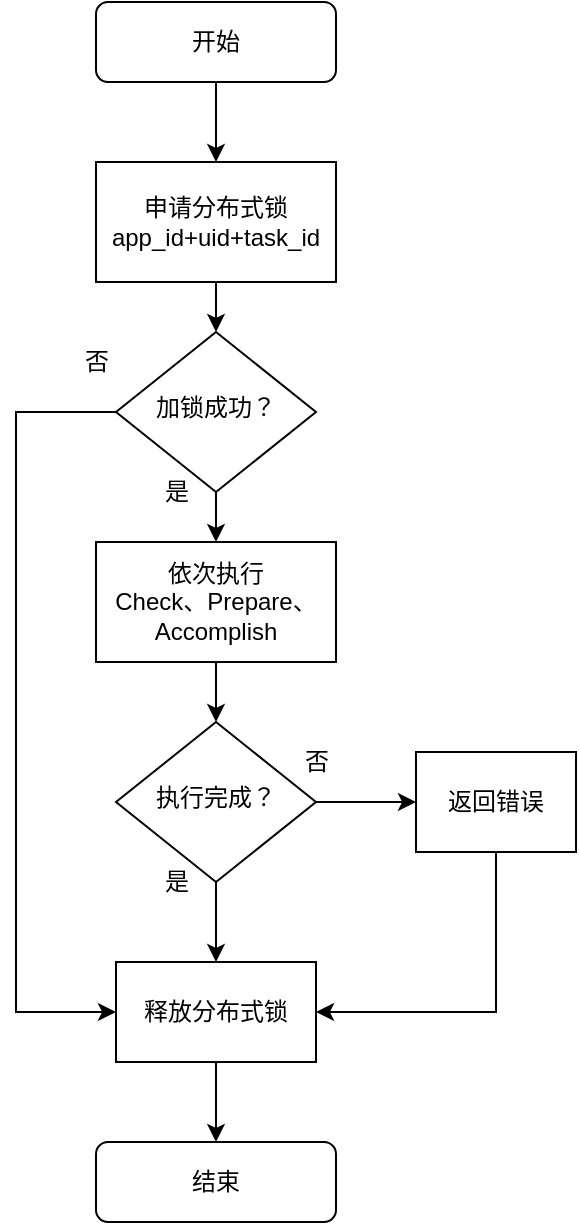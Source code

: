 <mxfile version="20.1.1" type="github">
  <diagram id="C5RBs43oDa-KdzZeNtuy" name="Page-1">
    <mxGraphModel dx="738" dy="635" grid="1" gridSize="10" guides="1" tooltips="1" connect="1" arrows="1" fold="1" page="1" pageScale="1" pageWidth="827" pageHeight="1169" math="0" shadow="0">
      <root>
        <mxCell id="WIyWlLk6GJQsqaUBKTNV-0" />
        <mxCell id="WIyWlLk6GJQsqaUBKTNV-1" parent="WIyWlLk6GJQsqaUBKTNV-0" />
        <mxCell id="TMAK35Ak9KiZ05jGhIYS-1" value="" style="edgeStyle=orthogonalEdgeStyle;rounded=0;orthogonalLoop=1;jettySize=auto;html=1;" parent="WIyWlLk6GJQsqaUBKTNV-1" source="WIyWlLk6GJQsqaUBKTNV-3" target="TMAK35Ak9KiZ05jGhIYS-0" edge="1">
          <mxGeometry relative="1" as="geometry" />
        </mxCell>
        <mxCell id="WIyWlLk6GJQsqaUBKTNV-3" value="开始" style="rounded=1;whiteSpace=wrap;html=1;fontSize=12;glass=0;strokeWidth=1;shadow=0;" parent="WIyWlLk6GJQsqaUBKTNV-1" vertex="1">
          <mxGeometry x="280" y="60" width="120" height="40" as="geometry" />
        </mxCell>
        <mxCell id="TMAK35Ak9KiZ05jGhIYS-3" style="edgeStyle=orthogonalEdgeStyle;rounded=0;orthogonalLoop=1;jettySize=auto;html=1;entryX=0;entryY=0.5;entryDx=0;entryDy=0;" parent="WIyWlLk6GJQsqaUBKTNV-1" source="WIyWlLk6GJQsqaUBKTNV-6" target="_8hUsIyHXyqfqYv2qa_v-0" edge="1">
          <mxGeometry relative="1" as="geometry">
            <Array as="points">
              <mxPoint x="240" y="265" />
              <mxPoint x="240" y="565" />
            </Array>
          </mxGeometry>
        </mxCell>
        <mxCell id="TMAK35Ak9KiZ05jGhIYS-6" value="" style="edgeStyle=orthogonalEdgeStyle;rounded=0;orthogonalLoop=1;jettySize=auto;html=1;" parent="WIyWlLk6GJQsqaUBKTNV-1" source="WIyWlLk6GJQsqaUBKTNV-6" target="TMAK35Ak9KiZ05jGhIYS-5" edge="1">
          <mxGeometry relative="1" as="geometry" />
        </mxCell>
        <mxCell id="WIyWlLk6GJQsqaUBKTNV-6" value="加锁成功？" style="rhombus;whiteSpace=wrap;html=1;shadow=0;fontFamily=Helvetica;fontSize=12;align=center;strokeWidth=1;spacing=6;spacingTop=-4;" parent="WIyWlLk6GJQsqaUBKTNV-1" vertex="1">
          <mxGeometry x="290" y="225" width="100" height="80" as="geometry" />
        </mxCell>
        <mxCell id="TMAK35Ak9KiZ05jGhIYS-12" value="" style="edgeStyle=orthogonalEdgeStyle;rounded=0;orthogonalLoop=1;jettySize=auto;html=1;" parent="WIyWlLk6GJQsqaUBKTNV-1" source="WIyWlLk6GJQsqaUBKTNV-10" target="TMAK35Ak9KiZ05jGhIYS-11" edge="1">
          <mxGeometry relative="1" as="geometry" />
        </mxCell>
        <mxCell id="_8hUsIyHXyqfqYv2qa_v-1" value="" style="edgeStyle=orthogonalEdgeStyle;rounded=0;orthogonalLoop=1;jettySize=auto;html=1;" edge="1" parent="WIyWlLk6GJQsqaUBKTNV-1" source="WIyWlLk6GJQsqaUBKTNV-10" target="_8hUsIyHXyqfqYv2qa_v-0">
          <mxGeometry relative="1" as="geometry" />
        </mxCell>
        <mxCell id="WIyWlLk6GJQsqaUBKTNV-10" value="执行完成？" style="rhombus;whiteSpace=wrap;html=1;shadow=0;fontFamily=Helvetica;fontSize=12;align=center;strokeWidth=1;spacing=6;spacingTop=-4;" parent="WIyWlLk6GJQsqaUBKTNV-1" vertex="1">
          <mxGeometry x="290" y="420" width="100" height="80" as="geometry" />
        </mxCell>
        <mxCell id="WIyWlLk6GJQsqaUBKTNV-11" value="结束" style="rounded=1;whiteSpace=wrap;html=1;fontSize=12;glass=0;strokeWidth=1;shadow=0;" parent="WIyWlLk6GJQsqaUBKTNV-1" vertex="1">
          <mxGeometry x="280" y="630" width="120" height="40" as="geometry" />
        </mxCell>
        <mxCell id="TMAK35Ak9KiZ05jGhIYS-2" value="" style="edgeStyle=orthogonalEdgeStyle;rounded=0;orthogonalLoop=1;jettySize=auto;html=1;" parent="WIyWlLk6GJQsqaUBKTNV-1" source="TMAK35Ak9KiZ05jGhIYS-0" target="WIyWlLk6GJQsqaUBKTNV-6" edge="1">
          <mxGeometry relative="1" as="geometry" />
        </mxCell>
        <mxCell id="TMAK35Ak9KiZ05jGhIYS-0" value="申请分布式锁&lt;br&gt;app_id+uid+task_id" style="rounded=0;whiteSpace=wrap;html=1;" parent="WIyWlLk6GJQsqaUBKTNV-1" vertex="1">
          <mxGeometry x="280" y="140" width="120" height="60" as="geometry" />
        </mxCell>
        <mxCell id="TMAK35Ak9KiZ05jGhIYS-4" value="否" style="text;html=1;align=center;verticalAlign=middle;resizable=0;points=[];autosize=1;strokeColor=none;fillColor=none;" parent="WIyWlLk6GJQsqaUBKTNV-1" vertex="1">
          <mxGeometry x="260" y="225" width="40" height="30" as="geometry" />
        </mxCell>
        <mxCell id="TMAK35Ak9KiZ05jGhIYS-9" value="" style="edgeStyle=orthogonalEdgeStyle;rounded=0;orthogonalLoop=1;jettySize=auto;html=1;" parent="WIyWlLk6GJQsqaUBKTNV-1" source="TMAK35Ak9KiZ05jGhIYS-5" target="WIyWlLk6GJQsqaUBKTNV-10" edge="1">
          <mxGeometry relative="1" as="geometry" />
        </mxCell>
        <mxCell id="TMAK35Ak9KiZ05jGhIYS-5" value="依次执行&lt;br&gt;Check、Prepare、Accomplish" style="rounded=0;whiteSpace=wrap;html=1;" parent="WIyWlLk6GJQsqaUBKTNV-1" vertex="1">
          <mxGeometry x="280" y="330" width="120" height="60" as="geometry" />
        </mxCell>
        <mxCell id="TMAK35Ak9KiZ05jGhIYS-7" value="是" style="text;html=1;align=center;verticalAlign=middle;resizable=0;points=[];autosize=1;strokeColor=none;fillColor=none;" parent="WIyWlLk6GJQsqaUBKTNV-1" vertex="1">
          <mxGeometry x="300" y="290" width="40" height="30" as="geometry" />
        </mxCell>
        <mxCell id="TMAK35Ak9KiZ05jGhIYS-13" style="edgeStyle=orthogonalEdgeStyle;rounded=0;orthogonalLoop=1;jettySize=auto;html=1;entryX=1;entryY=0.5;entryDx=0;entryDy=0;" parent="WIyWlLk6GJQsqaUBKTNV-1" source="TMAK35Ak9KiZ05jGhIYS-11" target="_8hUsIyHXyqfqYv2qa_v-0" edge="1">
          <mxGeometry relative="1" as="geometry">
            <Array as="points">
              <mxPoint x="480" y="565" />
            </Array>
          </mxGeometry>
        </mxCell>
        <mxCell id="TMAK35Ak9KiZ05jGhIYS-11" value="返回错误" style="rounded=0;whiteSpace=wrap;html=1;" parent="WIyWlLk6GJQsqaUBKTNV-1" vertex="1">
          <mxGeometry x="440" y="435" width="80" height="50" as="geometry" />
        </mxCell>
        <mxCell id="TMAK35Ak9KiZ05jGhIYS-14" value="是" style="text;html=1;align=center;verticalAlign=middle;resizable=0;points=[];autosize=1;strokeColor=none;fillColor=none;" parent="WIyWlLk6GJQsqaUBKTNV-1" vertex="1">
          <mxGeometry x="300" y="485" width="40" height="30" as="geometry" />
        </mxCell>
        <mxCell id="TMAK35Ak9KiZ05jGhIYS-15" value="否" style="text;html=1;align=center;verticalAlign=middle;resizable=0;points=[];autosize=1;strokeColor=none;fillColor=none;" parent="WIyWlLk6GJQsqaUBKTNV-1" vertex="1">
          <mxGeometry x="370" y="425" width="40" height="30" as="geometry" />
        </mxCell>
        <mxCell id="_8hUsIyHXyqfqYv2qa_v-2" value="" style="edgeStyle=orthogonalEdgeStyle;rounded=0;orthogonalLoop=1;jettySize=auto;html=1;" edge="1" parent="WIyWlLk6GJQsqaUBKTNV-1" source="_8hUsIyHXyqfqYv2qa_v-0" target="WIyWlLk6GJQsqaUBKTNV-11">
          <mxGeometry relative="1" as="geometry" />
        </mxCell>
        <mxCell id="_8hUsIyHXyqfqYv2qa_v-0" value="释放分布式锁" style="rounded=0;whiteSpace=wrap;html=1;" vertex="1" parent="WIyWlLk6GJQsqaUBKTNV-1">
          <mxGeometry x="290" y="540" width="100" height="50" as="geometry" />
        </mxCell>
      </root>
    </mxGraphModel>
  </diagram>
</mxfile>
